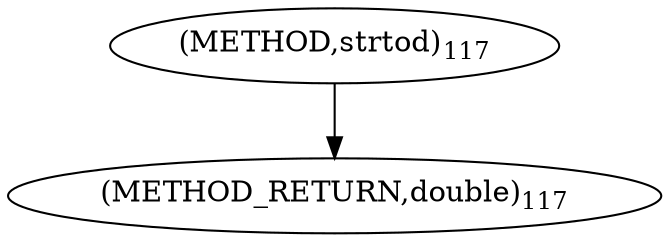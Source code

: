 digraph "strtod" {  
"4691" [label = <(METHOD,strtod)<SUB>117</SUB>> ]
"4694" [label = <(METHOD_RETURN,double)<SUB>117</SUB>> ]
  "4691" -> "4694" 
}
